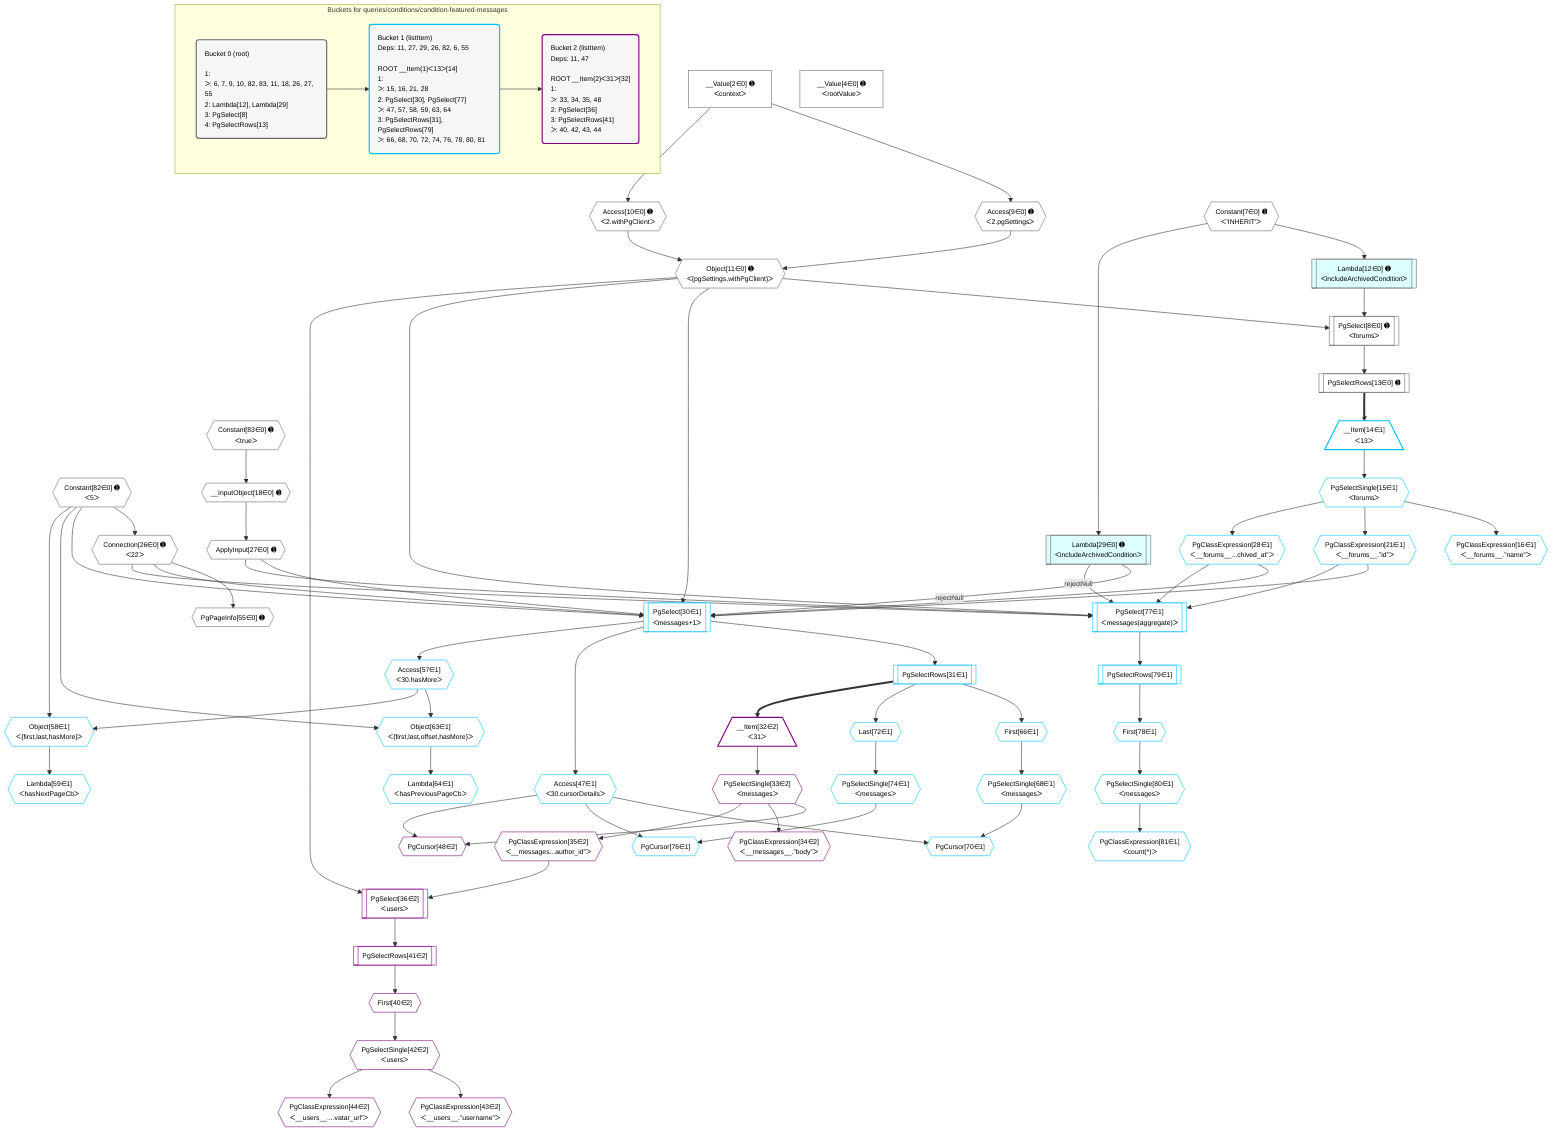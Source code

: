 %%{init: {'themeVariables': { 'fontSize': '12px'}}}%%
graph TD
    classDef path fill:#eee,stroke:#000,color:#000
    classDef plan fill:#fff,stroke-width:1px,color:#000
    classDef itemplan fill:#fff,stroke-width:2px,color:#000
    classDef unbatchedplan fill:#dff,stroke-width:1px,color:#000
    classDef sideeffectplan fill:#fcc,stroke-width:2px,color:#000
    classDef bucket fill:#f6f6f6,color:#000,stroke-width:2px,text-align:left


    %% plan dependencies
    PgSelect8[["PgSelect[8∈0] ➊<br />ᐸforumsᐳ"]]:::plan
    Object11{{"Object[11∈0] ➊<br />ᐸ{pgSettings,withPgClient}ᐳ"}}:::plan
    Lambda12[["Lambda[12∈0] ➊<br />ᐸincludeArchivedConditionᐳ"]]:::unbatchedplan
    Object11 & Lambda12 --> PgSelect8
    Access9{{"Access[9∈0] ➊<br />ᐸ2.pgSettingsᐳ"}}:::plan
    Access10{{"Access[10∈0] ➊<br />ᐸ2.withPgClientᐳ"}}:::plan
    Access9 & Access10 --> Object11
    Connection26{{"Connection[26∈0] ➊<br />ᐸ22ᐳ"}}:::plan
    Constant82{{"Constant[82∈0] ➊<br />ᐸ5ᐳ"}}:::plan
    Constant82 --> Connection26
    __Value2["__Value[2∈0] ➊<br />ᐸcontextᐳ"]:::plan
    __Value2 --> Access9
    __Value2 --> Access10
    Constant7{{"Constant[7∈0] ➊<br />ᐸ'INHERIT'ᐳ"}}:::plan
    Constant7 --> Lambda12
    PgSelectRows13[["PgSelectRows[13∈0] ➊"]]:::plan
    PgSelect8 --> PgSelectRows13
    __InputObject18{{"__InputObject[18∈0] ➊"}}:::plan
    Constant83{{"Constant[83∈0] ➊<br />ᐸtrueᐳ"}}:::plan
    Constant83 --> __InputObject18
    ApplyInput27{{"ApplyInput[27∈0] ➊"}}:::plan
    __InputObject18 --> ApplyInput27
    Lambda29[["Lambda[29∈0] ➊<br />ᐸincludeArchivedConditionᐳ"]]:::unbatchedplan
    Constant7 --> Lambda29
    PgPageInfo55{{"PgPageInfo[55∈0] ➊"}}:::plan
    Connection26 --> PgPageInfo55
    __Value4["__Value[4∈0] ➊<br />ᐸrootValueᐳ"]:::plan
    PgSelect30[["PgSelect[30∈1]<br />ᐸmessages+1ᐳ"]]:::plan
    PgClassExpression21{{"PgClassExpression[21∈1]<br />ᐸ__forums__.”id”ᐳ"}}:::plan
    PgClassExpression28{{"PgClassExpression[28∈1]<br />ᐸ__forums__...chived_at”ᐳ"}}:::plan
    Lambda29 -->|rejectNull| PgSelect30
    Object11 & PgClassExpression21 & ApplyInput27 & PgClassExpression28 & Connection26 & Constant82 --> PgSelect30
    PgSelect77[["PgSelect[77∈1]<br />ᐸmessages(aggregate)ᐳ"]]:::plan
    Lambda29 -->|rejectNull| PgSelect77
    Object11 & PgClassExpression21 & ApplyInput27 & PgClassExpression28 & Connection26 --> PgSelect77
    Object63{{"Object[63∈1]<br />ᐸ{first,last,offset,hasMore}ᐳ"}}:::plan
    Access57{{"Access[57∈1]<br />ᐸ30.hasMoreᐳ"}}:::plan
    Constant82 & Access57 --> Object63
    Object58{{"Object[58∈1]<br />ᐸ{first,last,hasMore}ᐳ"}}:::plan
    Constant82 & Access57 --> Object58
    PgCursor70{{"PgCursor[70∈1]"}}:::plan
    PgSelectSingle68{{"PgSelectSingle[68∈1]<br />ᐸmessagesᐳ"}}:::plan
    Access47{{"Access[47∈1]<br />ᐸ30.cursorDetailsᐳ"}}:::plan
    PgSelectSingle68 & Access47 --> PgCursor70
    PgCursor76{{"PgCursor[76∈1]"}}:::plan
    PgSelectSingle74{{"PgSelectSingle[74∈1]<br />ᐸmessagesᐳ"}}:::plan
    PgSelectSingle74 & Access47 --> PgCursor76
    __Item14[/"__Item[14∈1]<br />ᐸ13ᐳ"\]:::itemplan
    PgSelectRows13 ==> __Item14
    PgSelectSingle15{{"PgSelectSingle[15∈1]<br />ᐸforumsᐳ"}}:::plan
    __Item14 --> PgSelectSingle15
    PgClassExpression16{{"PgClassExpression[16∈1]<br />ᐸ__forums__.”name”ᐳ"}}:::plan
    PgSelectSingle15 --> PgClassExpression16
    PgSelectSingle15 --> PgClassExpression21
    PgSelectSingle15 --> PgClassExpression28
    PgSelectRows31[["PgSelectRows[31∈1]"]]:::plan
    PgSelect30 --> PgSelectRows31
    PgSelect30 --> Access47
    PgSelect30 --> Access57
    Lambda59{{"Lambda[59∈1]<br />ᐸhasNextPageCbᐳ"}}:::plan
    Object58 --> Lambda59
    Lambda64{{"Lambda[64∈1]<br />ᐸhasPreviousPageCbᐳ"}}:::plan
    Object63 --> Lambda64
    First66{{"First[66∈1]"}}:::plan
    PgSelectRows31 --> First66
    First66 --> PgSelectSingle68
    Last72{{"Last[72∈1]"}}:::plan
    PgSelectRows31 --> Last72
    Last72 --> PgSelectSingle74
    First78{{"First[78∈1]"}}:::plan
    PgSelectRows79[["PgSelectRows[79∈1]"]]:::plan
    PgSelectRows79 --> First78
    PgSelect77 --> PgSelectRows79
    PgSelectSingle80{{"PgSelectSingle[80∈1]<br />ᐸmessagesᐳ"}}:::plan
    First78 --> PgSelectSingle80
    PgClassExpression81{{"PgClassExpression[81∈1]<br />ᐸcount(*)ᐳ"}}:::plan
    PgSelectSingle80 --> PgClassExpression81
    PgSelect36[["PgSelect[36∈2]<br />ᐸusersᐳ"]]:::plan
    PgClassExpression35{{"PgClassExpression[35∈2]<br />ᐸ__messages...author_id”ᐳ"}}:::plan
    Object11 & PgClassExpression35 --> PgSelect36
    PgCursor48{{"PgCursor[48∈2]"}}:::plan
    PgSelectSingle33{{"PgSelectSingle[33∈2]<br />ᐸmessagesᐳ"}}:::plan
    PgSelectSingle33 & Access47 --> PgCursor48
    __Item32[/"__Item[32∈2]<br />ᐸ31ᐳ"\]:::itemplan
    PgSelectRows31 ==> __Item32
    __Item32 --> PgSelectSingle33
    PgClassExpression34{{"PgClassExpression[34∈2]<br />ᐸ__messages__.”body”ᐳ"}}:::plan
    PgSelectSingle33 --> PgClassExpression34
    PgSelectSingle33 --> PgClassExpression35
    First40{{"First[40∈2]"}}:::plan
    PgSelectRows41[["PgSelectRows[41∈2]"]]:::plan
    PgSelectRows41 --> First40
    PgSelect36 --> PgSelectRows41
    PgSelectSingle42{{"PgSelectSingle[42∈2]<br />ᐸusersᐳ"}}:::plan
    First40 --> PgSelectSingle42
    PgClassExpression43{{"PgClassExpression[43∈2]<br />ᐸ__users__.”username”ᐳ"}}:::plan
    PgSelectSingle42 --> PgClassExpression43
    PgClassExpression44{{"PgClassExpression[44∈2]<br />ᐸ__users__....vatar_url”ᐳ"}}:::plan
    PgSelectSingle42 --> PgClassExpression44

    %% define steps

    subgraph "Buckets for queries/conditions/condition-featured-messages"
    Bucket0("Bucket 0 (root)<br /><br />1: <br />ᐳ: 6, 7, 9, 10, 82, 83, 11, 18, 26, 27, 55<br />2: Lambda[12], Lambda[29]<br />3: PgSelect[8]<br />4: PgSelectRows[13]"):::bucket
    classDef bucket0 stroke:#696969
    class Bucket0,__Value2,__Value4,Constant7,PgSelect8,Access9,Access10,Object11,Lambda12,PgSelectRows13,__InputObject18,Connection26,ApplyInput27,Lambda29,PgPageInfo55,Constant82,Constant83 bucket0
    Bucket1("Bucket 1 (listItem)<br />Deps: 11, 27, 29, 26, 82, 6, 55<br /><br />ROOT __Item{1}ᐸ13ᐳ[14]<br />1: <br />ᐳ: 15, 16, 21, 28<br />2: PgSelect[30], PgSelect[77]<br />ᐳ: 47, 57, 58, 59, 63, 64<br />3: PgSelectRows[31], PgSelectRows[79]<br />ᐳ: 66, 68, 70, 72, 74, 76, 78, 80, 81"):::bucket
    classDef bucket1 stroke:#00bfff
    class Bucket1,__Item14,PgSelectSingle15,PgClassExpression16,PgClassExpression21,PgClassExpression28,PgSelect30,PgSelectRows31,Access47,Access57,Object58,Lambda59,Object63,Lambda64,First66,PgSelectSingle68,PgCursor70,Last72,PgSelectSingle74,PgCursor76,PgSelect77,First78,PgSelectRows79,PgSelectSingle80,PgClassExpression81 bucket1
    Bucket2("Bucket 2 (listItem)<br />Deps: 11, 47<br /><br />ROOT __Item{2}ᐸ31ᐳ[32]<br />1: <br />ᐳ: 33, 34, 35, 48<br />2: PgSelect[36]<br />3: PgSelectRows[41]<br />ᐳ: 40, 42, 43, 44"):::bucket
    classDef bucket2 stroke:#7f007f
    class Bucket2,__Item32,PgSelectSingle33,PgClassExpression34,PgClassExpression35,PgSelect36,First40,PgSelectRows41,PgSelectSingle42,PgClassExpression43,PgClassExpression44,PgCursor48 bucket2
    Bucket0 --> Bucket1
    Bucket1 --> Bucket2
    end